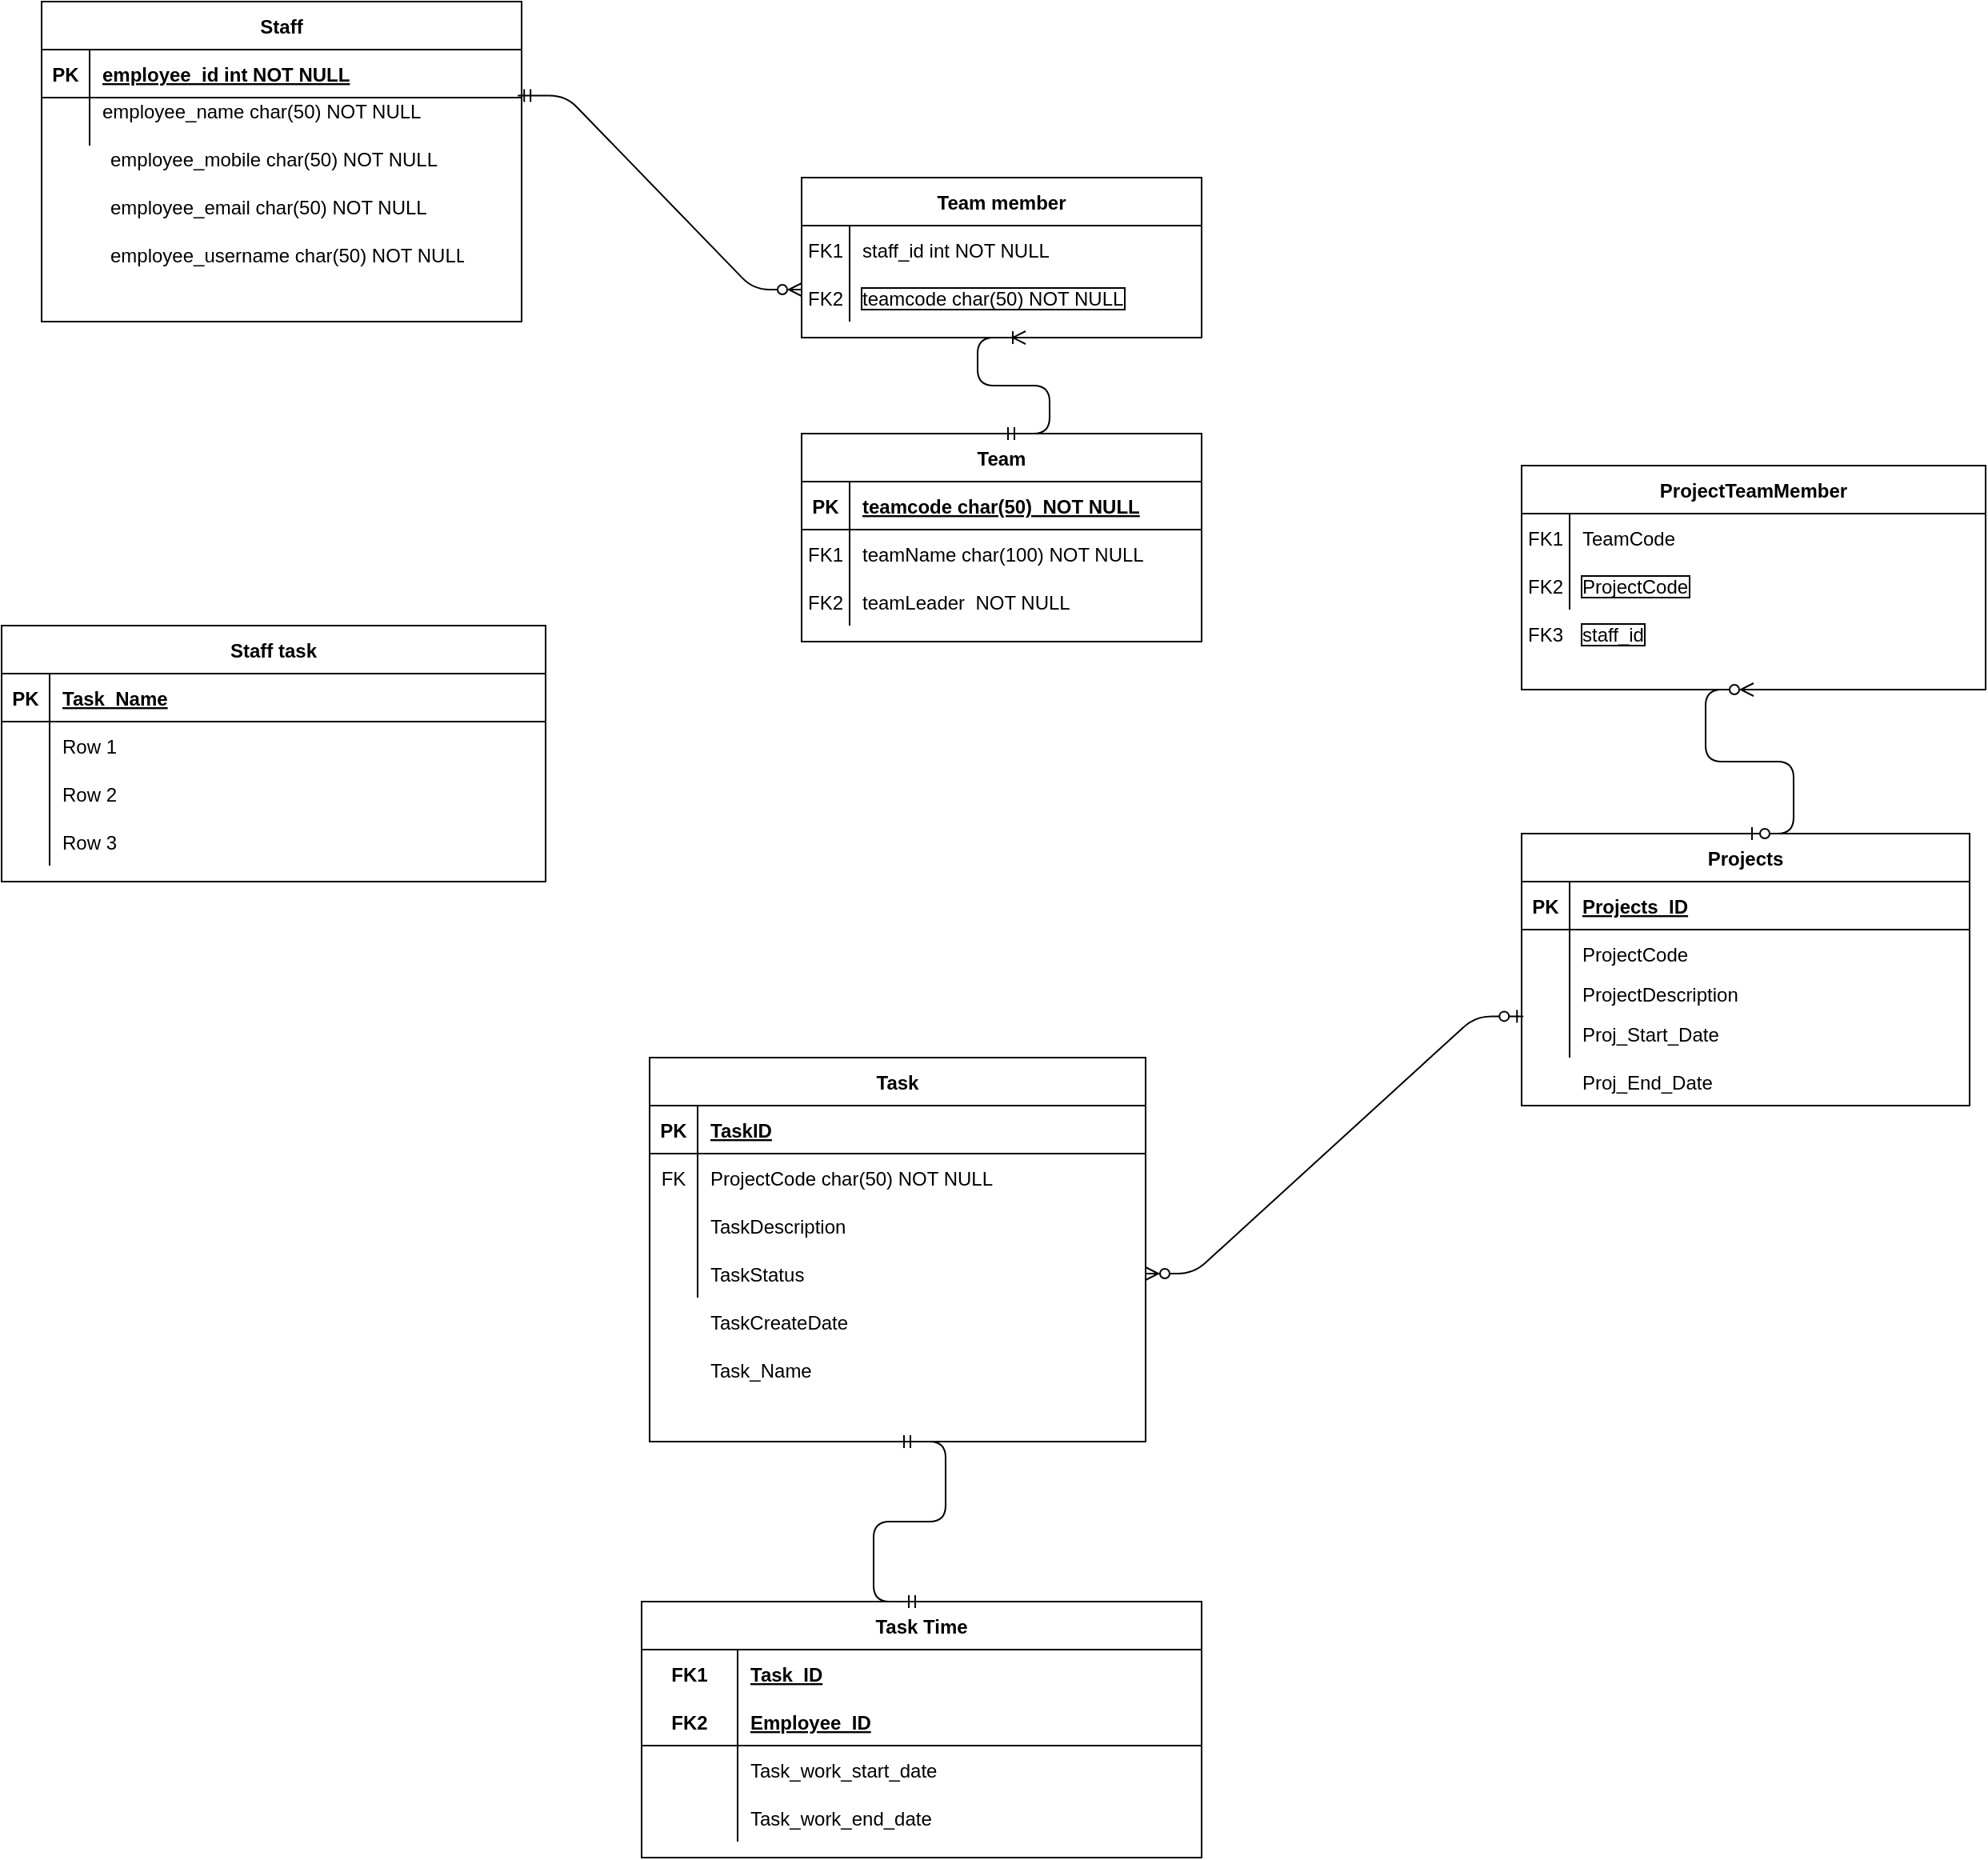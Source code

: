 <mxfile version="13.9.1" type="github">
  <diagram id="R2lEEEUBdFMjLlhIrx00" name="Page-1">
    <mxGraphModel dx="2076" dy="1160" grid="1" gridSize="10" guides="1" tooltips="1" connect="1" arrows="1" fold="1" page="1" pageScale="1" pageWidth="3300" pageHeight="4681" math="0" shadow="0" extFonts="Permanent Marker^https://fonts.googleapis.com/css?family=Permanent+Marker">
      <root>
        <mxCell id="0" />
        <mxCell id="1" parent="0" />
        <mxCell id="C-vyLk0tnHw3VtMMgP7b-2" value="Team member" style="shape=table;startSize=30;container=1;collapsible=1;childLayout=tableLayout;fixedRows=1;rowLines=0;fontStyle=1;align=center;resizeLast=1;" parent="1" vertex="1">
          <mxGeometry x="570" y="230" width="250" height="100" as="geometry" />
        </mxCell>
        <mxCell id="C-vyLk0tnHw3VtMMgP7b-6" value="" style="shape=partialRectangle;collapsible=0;dropTarget=0;pointerEvents=0;fillColor=none;points=[[0,0.5],[1,0.5]];portConstraint=eastwest;top=0;left=0;right=0;bottom=0;" parent="C-vyLk0tnHw3VtMMgP7b-2" vertex="1">
          <mxGeometry y="30" width="250" height="30" as="geometry" />
        </mxCell>
        <mxCell id="C-vyLk0tnHw3VtMMgP7b-7" value="FK1" style="shape=partialRectangle;overflow=hidden;connectable=0;fillColor=none;top=0;left=0;bottom=0;right=0;" parent="C-vyLk0tnHw3VtMMgP7b-6" vertex="1">
          <mxGeometry width="30" height="30" as="geometry" />
        </mxCell>
        <mxCell id="C-vyLk0tnHw3VtMMgP7b-8" value="staff_id int NOT NULL" style="shape=partialRectangle;overflow=hidden;connectable=0;fillColor=none;top=0;left=0;bottom=0;right=0;align=left;spacingLeft=6;" parent="C-vyLk0tnHw3VtMMgP7b-6" vertex="1">
          <mxGeometry x="30" width="220" height="30" as="geometry" />
        </mxCell>
        <mxCell id="C-vyLk0tnHw3VtMMgP7b-9" value="" style="shape=partialRectangle;collapsible=0;dropTarget=0;pointerEvents=0;fillColor=none;points=[[0,0.5],[1,0.5]];portConstraint=eastwest;top=0;left=0;right=0;bottom=0;" parent="C-vyLk0tnHw3VtMMgP7b-2" vertex="1">
          <mxGeometry y="60" width="250" height="30" as="geometry" />
        </mxCell>
        <mxCell id="C-vyLk0tnHw3VtMMgP7b-10" value="" style="shape=partialRectangle;overflow=hidden;connectable=0;fillColor=none;top=0;left=0;bottom=0;right=0;" parent="C-vyLk0tnHw3VtMMgP7b-9" vertex="1">
          <mxGeometry width="30" height="30" as="geometry" />
        </mxCell>
        <mxCell id="C-vyLk0tnHw3VtMMgP7b-11" value="teamcode char(50) NOT NULL" style="shape=partialRectangle;overflow=hidden;connectable=0;fillColor=none;top=0;left=0;bottom=0;right=0;align=left;spacingLeft=6;labelBorderColor=#000000;" parent="C-vyLk0tnHw3VtMMgP7b-9" vertex="1">
          <mxGeometry x="30" width="220" height="30" as="geometry" />
        </mxCell>
        <mxCell id="C-vyLk0tnHw3VtMMgP7b-13" value="Team" style="shape=table;startSize=30;container=1;collapsible=1;childLayout=tableLayout;fixedRows=1;rowLines=0;fontStyle=1;align=center;resizeLast=1;" parent="1" vertex="1">
          <mxGeometry x="570" y="390" width="250" height="130" as="geometry" />
        </mxCell>
        <mxCell id="C-vyLk0tnHw3VtMMgP7b-14" value="" style="shape=partialRectangle;collapsible=0;dropTarget=0;pointerEvents=0;fillColor=none;points=[[0,0.5],[1,0.5]];portConstraint=eastwest;top=0;left=0;right=0;bottom=1;" parent="C-vyLk0tnHw3VtMMgP7b-13" vertex="1">
          <mxGeometry y="30" width="250" height="30" as="geometry" />
        </mxCell>
        <mxCell id="C-vyLk0tnHw3VtMMgP7b-15" value="PK" style="shape=partialRectangle;overflow=hidden;connectable=0;fillColor=none;top=0;left=0;bottom=0;right=0;fontStyle=1;" parent="C-vyLk0tnHw3VtMMgP7b-14" vertex="1">
          <mxGeometry width="30" height="30" as="geometry" />
        </mxCell>
        <mxCell id="C-vyLk0tnHw3VtMMgP7b-16" value="teamcode char(50)  NOT NULL " style="shape=partialRectangle;overflow=hidden;connectable=0;fillColor=none;top=0;left=0;bottom=0;right=0;align=left;spacingLeft=6;fontStyle=5;" parent="C-vyLk0tnHw3VtMMgP7b-14" vertex="1">
          <mxGeometry x="30" width="220" height="30" as="geometry" />
        </mxCell>
        <mxCell id="C-vyLk0tnHw3VtMMgP7b-17" value="" style="shape=partialRectangle;collapsible=0;dropTarget=0;pointerEvents=0;fillColor=none;points=[[0,0.5],[1,0.5]];portConstraint=eastwest;top=0;left=0;right=0;bottom=0;" parent="C-vyLk0tnHw3VtMMgP7b-13" vertex="1">
          <mxGeometry y="60" width="250" height="30" as="geometry" />
        </mxCell>
        <mxCell id="C-vyLk0tnHw3VtMMgP7b-18" value="FK1" style="shape=partialRectangle;overflow=hidden;connectable=0;fillColor=none;top=0;left=0;bottom=0;right=0;" parent="C-vyLk0tnHw3VtMMgP7b-17" vertex="1">
          <mxGeometry width="30" height="30" as="geometry" />
        </mxCell>
        <mxCell id="C-vyLk0tnHw3VtMMgP7b-19" value="teamName char(100) NOT NULL" style="shape=partialRectangle;overflow=hidden;connectable=0;fillColor=none;top=0;left=0;bottom=0;right=0;align=left;spacingLeft=6;" parent="C-vyLk0tnHw3VtMMgP7b-17" vertex="1">
          <mxGeometry x="30" width="220" height="30" as="geometry" />
        </mxCell>
        <mxCell id="C-vyLk0tnHw3VtMMgP7b-20" value="" style="shape=partialRectangle;collapsible=0;dropTarget=0;pointerEvents=0;fillColor=none;points=[[0,0.5],[1,0.5]];portConstraint=eastwest;top=0;left=0;right=0;bottom=0;" parent="C-vyLk0tnHw3VtMMgP7b-13" vertex="1">
          <mxGeometry y="90" width="250" height="30" as="geometry" />
        </mxCell>
        <mxCell id="C-vyLk0tnHw3VtMMgP7b-21" value="" style="shape=partialRectangle;overflow=hidden;connectable=0;fillColor=none;top=0;left=0;bottom=0;right=0;" parent="C-vyLk0tnHw3VtMMgP7b-20" vertex="1">
          <mxGeometry width="30" height="30" as="geometry" />
        </mxCell>
        <mxCell id="C-vyLk0tnHw3VtMMgP7b-22" value="teamLeader  NOT NULL" style="shape=partialRectangle;overflow=hidden;connectable=0;fillColor=none;top=0;left=0;bottom=0;right=0;align=left;spacingLeft=6;" parent="C-vyLk0tnHw3VtMMgP7b-20" vertex="1">
          <mxGeometry x="30" width="220" height="30" as="geometry" />
        </mxCell>
        <mxCell id="C-vyLk0tnHw3VtMMgP7b-23" value="Staff" style="shape=table;startSize=30;container=1;collapsible=1;childLayout=tableLayout;fixedRows=1;rowLines=0;fontStyle=1;align=center;resizeLast=1;" parent="1" vertex="1">
          <mxGeometry x="95" y="120" width="300" height="200" as="geometry" />
        </mxCell>
        <mxCell id="C-vyLk0tnHw3VtMMgP7b-24" value="" style="shape=partialRectangle;collapsible=0;dropTarget=0;pointerEvents=0;fillColor=none;points=[[0,0.5],[1,0.5]];portConstraint=eastwest;top=0;left=0;right=0;bottom=1;" parent="C-vyLk0tnHw3VtMMgP7b-23" vertex="1">
          <mxGeometry y="30" width="300" height="30" as="geometry" />
        </mxCell>
        <mxCell id="C-vyLk0tnHw3VtMMgP7b-25" value="PK" style="shape=partialRectangle;overflow=hidden;connectable=0;fillColor=none;top=0;left=0;bottom=0;right=0;fontStyle=1;" parent="C-vyLk0tnHw3VtMMgP7b-24" vertex="1">
          <mxGeometry width="30" height="30" as="geometry" />
        </mxCell>
        <mxCell id="C-vyLk0tnHw3VtMMgP7b-26" value="employee_id int NOT NULL " style="shape=partialRectangle;overflow=hidden;connectable=0;fillColor=none;top=0;left=0;bottom=0;right=0;align=left;spacingLeft=6;fontStyle=5;" parent="C-vyLk0tnHw3VtMMgP7b-24" vertex="1">
          <mxGeometry x="30" width="270" height="30" as="geometry" />
        </mxCell>
        <mxCell id="C-vyLk0tnHw3VtMMgP7b-27" value="" style="shape=partialRectangle;collapsible=0;dropTarget=0;pointerEvents=0;fillColor=none;points=[[0,0.5],[1,0.5]];portConstraint=eastwest;top=0;left=0;right=0;bottom=0;" parent="C-vyLk0tnHw3VtMMgP7b-23" vertex="1">
          <mxGeometry y="60" width="300" height="30" as="geometry" />
        </mxCell>
        <mxCell id="C-vyLk0tnHw3VtMMgP7b-28" value="" style="shape=partialRectangle;overflow=hidden;connectable=0;fillColor=none;top=0;left=0;bottom=0;right=0;" parent="C-vyLk0tnHw3VtMMgP7b-27" vertex="1">
          <mxGeometry width="30" height="30" as="geometry" />
        </mxCell>
        <mxCell id="C-vyLk0tnHw3VtMMgP7b-29" value="employee_name char(50) NOT NULL&#xa;" style="shape=partialRectangle;overflow=hidden;connectable=0;fillColor=none;top=0;left=0;bottom=0;right=0;align=left;spacingLeft=6;" parent="C-vyLk0tnHw3VtMMgP7b-27" vertex="1">
          <mxGeometry x="30" width="270" height="30" as="geometry" />
        </mxCell>
        <mxCell id="kVvn0vJfCiAGfdaY_1Ys-1" value="employee_mobile char(50) NOT NULL&#xa;" style="shape=partialRectangle;overflow=hidden;connectable=0;fillColor=none;top=0;left=0;bottom=0;right=0;align=left;spacingLeft=6;" parent="1" vertex="1">
          <mxGeometry x="130" y="210" width="220" height="30" as="geometry" />
        </mxCell>
        <mxCell id="kVvn0vJfCiAGfdaY_1Ys-2" value="employee_email char(50) NOT NULL&#xa;" style="shape=partialRectangle;overflow=hidden;connectable=0;fillColor=none;top=0;left=0;bottom=0;right=0;align=left;spacingLeft=6;" parent="1" vertex="1">
          <mxGeometry x="130" y="240" width="220" height="30" as="geometry" />
        </mxCell>
        <mxCell id="kVvn0vJfCiAGfdaY_1Ys-3" value="employee_username char(50) NOT NULL&#xa;" style="shape=partialRectangle;overflow=hidden;connectable=0;fillColor=none;top=0;left=0;bottom=0;right=0;align=left;spacingLeft=6;" parent="1" vertex="1">
          <mxGeometry x="130" y="270" width="230" height="30" as="geometry" />
        </mxCell>
        <mxCell id="kVvn0vJfCiAGfdaY_1Ys-4" value="FK2" style="shape=partialRectangle;overflow=hidden;connectable=0;fillColor=none;top=0;left=0;bottom=0;right=0;" parent="1" vertex="1">
          <mxGeometry x="570" y="290" width="30" height="30" as="geometry" />
        </mxCell>
        <mxCell id="kVvn0vJfCiAGfdaY_1Ys-5" value="Task" style="shape=table;startSize=30;container=1;collapsible=1;childLayout=tableLayout;fixedRows=1;rowLines=0;fontStyle=1;align=center;resizeLast=1;" parent="1" vertex="1">
          <mxGeometry x="475" y="780" width="310" height="240" as="geometry" />
        </mxCell>
        <mxCell id="kVvn0vJfCiAGfdaY_1Ys-6" value="" style="shape=partialRectangle;collapsible=0;dropTarget=0;pointerEvents=0;fillColor=none;top=0;left=0;bottom=1;right=0;points=[[0,0.5],[1,0.5]];portConstraint=eastwest;" parent="kVvn0vJfCiAGfdaY_1Ys-5" vertex="1">
          <mxGeometry y="30" width="310" height="30" as="geometry" />
        </mxCell>
        <mxCell id="kVvn0vJfCiAGfdaY_1Ys-7" value="PK" style="shape=partialRectangle;connectable=0;fillColor=none;top=0;left=0;bottom=0;right=0;fontStyle=1;overflow=hidden;" parent="kVvn0vJfCiAGfdaY_1Ys-6" vertex="1">
          <mxGeometry width="30" height="30" as="geometry" />
        </mxCell>
        <mxCell id="kVvn0vJfCiAGfdaY_1Ys-8" value="TaskID" style="shape=partialRectangle;connectable=0;fillColor=none;top=0;left=0;bottom=0;right=0;align=left;spacingLeft=6;fontStyle=5;overflow=hidden;" parent="kVvn0vJfCiAGfdaY_1Ys-6" vertex="1">
          <mxGeometry x="30" width="280" height="30" as="geometry" />
        </mxCell>
        <mxCell id="kVvn0vJfCiAGfdaY_1Ys-9" value="" style="shape=partialRectangle;collapsible=0;dropTarget=0;pointerEvents=0;fillColor=none;top=0;left=0;bottom=0;right=0;points=[[0,0.5],[1,0.5]];portConstraint=eastwest;" parent="kVvn0vJfCiAGfdaY_1Ys-5" vertex="1">
          <mxGeometry y="60" width="310" height="30" as="geometry" />
        </mxCell>
        <mxCell id="kVvn0vJfCiAGfdaY_1Ys-10" value="" style="shape=partialRectangle;connectable=0;fillColor=none;top=0;left=0;bottom=0;right=0;editable=1;overflow=hidden;" parent="kVvn0vJfCiAGfdaY_1Ys-9" vertex="1">
          <mxGeometry width="30" height="30" as="geometry" />
        </mxCell>
        <mxCell id="kVvn0vJfCiAGfdaY_1Ys-11" value="ProjectCode char(50) NOT NULL " style="shape=partialRectangle;connectable=0;fillColor=none;top=0;left=0;bottom=0;right=0;align=left;spacingLeft=6;overflow=hidden;" parent="kVvn0vJfCiAGfdaY_1Ys-9" vertex="1">
          <mxGeometry x="30" width="280" height="30" as="geometry" />
        </mxCell>
        <mxCell id="kVvn0vJfCiAGfdaY_1Ys-12" value="" style="shape=partialRectangle;collapsible=0;dropTarget=0;pointerEvents=0;fillColor=none;top=0;left=0;bottom=0;right=0;points=[[0,0.5],[1,0.5]];portConstraint=eastwest;" parent="kVvn0vJfCiAGfdaY_1Ys-5" vertex="1">
          <mxGeometry y="90" width="310" height="30" as="geometry" />
        </mxCell>
        <mxCell id="kVvn0vJfCiAGfdaY_1Ys-13" value="" style="shape=partialRectangle;connectable=0;fillColor=none;top=0;left=0;bottom=0;right=0;editable=1;overflow=hidden;" parent="kVvn0vJfCiAGfdaY_1Ys-12" vertex="1">
          <mxGeometry width="30" height="30" as="geometry" />
        </mxCell>
        <mxCell id="kVvn0vJfCiAGfdaY_1Ys-14" value="TaskDescription" style="shape=partialRectangle;connectable=0;fillColor=none;top=0;left=0;bottom=0;right=0;align=left;spacingLeft=6;overflow=hidden;" parent="kVvn0vJfCiAGfdaY_1Ys-12" vertex="1">
          <mxGeometry x="30" width="280" height="30" as="geometry" />
        </mxCell>
        <mxCell id="kVvn0vJfCiAGfdaY_1Ys-15" value="" style="shape=partialRectangle;collapsible=0;dropTarget=0;pointerEvents=0;fillColor=none;top=0;left=0;bottom=0;right=0;points=[[0,0.5],[1,0.5]];portConstraint=eastwest;" parent="kVvn0vJfCiAGfdaY_1Ys-5" vertex="1">
          <mxGeometry y="120" width="310" height="30" as="geometry" />
        </mxCell>
        <mxCell id="kVvn0vJfCiAGfdaY_1Ys-16" value="" style="shape=partialRectangle;connectable=0;fillColor=none;top=0;left=0;bottom=0;right=0;editable=1;overflow=hidden;" parent="kVvn0vJfCiAGfdaY_1Ys-15" vertex="1">
          <mxGeometry width="30" height="30" as="geometry" />
        </mxCell>
        <mxCell id="kVvn0vJfCiAGfdaY_1Ys-17" value="TaskStatus" style="shape=partialRectangle;connectable=0;fillColor=none;top=0;left=0;bottom=0;right=0;align=left;spacingLeft=6;overflow=hidden;" parent="kVvn0vJfCiAGfdaY_1Ys-15" vertex="1">
          <mxGeometry x="30" width="280" height="30" as="geometry" />
        </mxCell>
        <mxCell id="kVvn0vJfCiAGfdaY_1Ys-18" value="FK" style="shape=partialRectangle;connectable=0;fillColor=none;top=0;left=0;bottom=0;right=0;fontStyle=0;overflow=hidden;" parent="1" vertex="1">
          <mxGeometry x="475" y="840" width="30" height="30" as="geometry" />
        </mxCell>
        <mxCell id="kVvn0vJfCiAGfdaY_1Ys-19" value="" style="shape=partialRectangle;collapsible=0;dropTarget=0;pointerEvents=0;fillColor=none;top=0;left=0;bottom=0;right=0;points=[[0,0.5],[1,0.5]];portConstraint=eastwest;" parent="1" vertex="1">
          <mxGeometry x="475" y="930" width="310" height="30" as="geometry" />
        </mxCell>
        <mxCell id="kVvn0vJfCiAGfdaY_1Ys-20" value="" style="shape=partialRectangle;connectable=0;fillColor=none;top=0;left=0;bottom=0;right=0;editable=1;overflow=hidden;" parent="kVvn0vJfCiAGfdaY_1Ys-19" vertex="1">
          <mxGeometry width="30" height="30" as="geometry" />
        </mxCell>
        <mxCell id="kVvn0vJfCiAGfdaY_1Ys-21" value="TaskCreateDate" style="shape=partialRectangle;connectable=0;fillColor=none;top=0;left=0;bottom=0;right=0;align=left;spacingLeft=6;overflow=hidden;" parent="kVvn0vJfCiAGfdaY_1Ys-19" vertex="1">
          <mxGeometry x="30" width="280" height="30" as="geometry" />
        </mxCell>
        <mxCell id="kVvn0vJfCiAGfdaY_1Ys-22" value="Task_Name" style="shape=partialRectangle;connectable=0;fillColor=none;top=0;left=0;bottom=0;right=0;align=left;spacingLeft=6;overflow=hidden;" parent="1" vertex="1">
          <mxGeometry x="505" y="960" width="280" height="30" as="geometry" />
        </mxCell>
        <mxCell id="kVvn0vJfCiAGfdaY_1Ys-23" value="FK2" style="shape=partialRectangle;overflow=hidden;connectable=0;fillColor=none;top=0;left=0;bottom=0;right=0;" parent="1" vertex="1">
          <mxGeometry x="570" y="480" width="30" height="30" as="geometry" />
        </mxCell>
        <mxCell id="kVvn0vJfCiAGfdaY_1Ys-24" value="Projects" style="shape=table;startSize=30;container=1;collapsible=1;childLayout=tableLayout;fixedRows=1;rowLines=0;fontStyle=1;align=center;resizeLast=1;" parent="1" vertex="1">
          <mxGeometry x="1020" y="640" width="280" height="170" as="geometry" />
        </mxCell>
        <mxCell id="kVvn0vJfCiAGfdaY_1Ys-25" value="" style="shape=partialRectangle;collapsible=0;dropTarget=0;pointerEvents=0;fillColor=none;top=0;left=0;bottom=1;right=0;points=[[0,0.5],[1,0.5]];portConstraint=eastwest;" parent="kVvn0vJfCiAGfdaY_1Ys-24" vertex="1">
          <mxGeometry y="30" width="280" height="30" as="geometry" />
        </mxCell>
        <mxCell id="kVvn0vJfCiAGfdaY_1Ys-26" value="PK" style="shape=partialRectangle;connectable=0;fillColor=none;top=0;left=0;bottom=0;right=0;fontStyle=1;overflow=hidden;" parent="kVvn0vJfCiAGfdaY_1Ys-25" vertex="1">
          <mxGeometry width="30" height="30" as="geometry" />
        </mxCell>
        <mxCell id="kVvn0vJfCiAGfdaY_1Ys-27" value="Projects_ID" style="shape=partialRectangle;connectable=0;fillColor=none;top=0;left=0;bottom=0;right=0;align=left;spacingLeft=6;fontStyle=5;overflow=hidden;" parent="kVvn0vJfCiAGfdaY_1Ys-25" vertex="1">
          <mxGeometry x="30" width="250" height="30" as="geometry" />
        </mxCell>
        <mxCell id="kVvn0vJfCiAGfdaY_1Ys-28" value="" style="shape=partialRectangle;collapsible=0;dropTarget=0;pointerEvents=0;fillColor=none;top=0;left=0;bottom=0;right=0;points=[[0,0.5],[1,0.5]];portConstraint=eastwest;" parent="kVvn0vJfCiAGfdaY_1Ys-24" vertex="1">
          <mxGeometry y="60" width="280" height="30" as="geometry" />
        </mxCell>
        <mxCell id="kVvn0vJfCiAGfdaY_1Ys-29" value="" style="shape=partialRectangle;connectable=0;fillColor=none;top=0;left=0;bottom=0;right=0;editable=1;overflow=hidden;" parent="kVvn0vJfCiAGfdaY_1Ys-28" vertex="1">
          <mxGeometry width="30" height="30" as="geometry" />
        </mxCell>
        <mxCell id="kVvn0vJfCiAGfdaY_1Ys-30" value="ProjectCode" style="shape=partialRectangle;connectable=0;fillColor=none;top=0;left=0;bottom=0;right=0;align=left;spacingLeft=6;overflow=hidden;" parent="kVvn0vJfCiAGfdaY_1Ys-28" vertex="1">
          <mxGeometry x="30" width="250" height="30" as="geometry" />
        </mxCell>
        <mxCell id="kVvn0vJfCiAGfdaY_1Ys-31" value="" style="shape=partialRectangle;collapsible=0;dropTarget=0;pointerEvents=0;fillColor=none;top=0;left=0;bottom=0;right=0;points=[[0,0.5],[1,0.5]];portConstraint=eastwest;" parent="kVvn0vJfCiAGfdaY_1Ys-24" vertex="1">
          <mxGeometry y="90" width="280" height="20" as="geometry" />
        </mxCell>
        <mxCell id="kVvn0vJfCiAGfdaY_1Ys-32" value="" style="shape=partialRectangle;connectable=0;fillColor=none;top=0;left=0;bottom=0;right=0;editable=1;overflow=hidden;" parent="kVvn0vJfCiAGfdaY_1Ys-31" vertex="1">
          <mxGeometry width="30" height="20" as="geometry" />
        </mxCell>
        <mxCell id="kVvn0vJfCiAGfdaY_1Ys-33" value="ProjectDescription" style="shape=partialRectangle;connectable=0;fillColor=none;top=0;left=0;bottom=0;right=0;align=left;spacingLeft=6;overflow=hidden;" parent="kVvn0vJfCiAGfdaY_1Ys-31" vertex="1">
          <mxGeometry x="30" width="250" height="20" as="geometry" />
        </mxCell>
        <mxCell id="kVvn0vJfCiAGfdaY_1Ys-34" value="" style="shape=partialRectangle;collapsible=0;dropTarget=0;pointerEvents=0;fillColor=none;top=0;left=0;bottom=0;right=0;points=[[0,0.5],[1,0.5]];portConstraint=eastwest;" parent="kVvn0vJfCiAGfdaY_1Ys-24" vertex="1">
          <mxGeometry y="110" width="280" height="30" as="geometry" />
        </mxCell>
        <mxCell id="kVvn0vJfCiAGfdaY_1Ys-35" value="" style="shape=partialRectangle;connectable=0;fillColor=none;top=0;left=0;bottom=0;right=0;editable=1;overflow=hidden;" parent="kVvn0vJfCiAGfdaY_1Ys-34" vertex="1">
          <mxGeometry width="30" height="30" as="geometry" />
        </mxCell>
        <mxCell id="kVvn0vJfCiAGfdaY_1Ys-36" value="Proj_Start_Date" style="shape=partialRectangle;connectable=0;fillColor=none;top=0;left=0;bottom=0;right=0;align=left;spacingLeft=6;overflow=hidden;" parent="kVvn0vJfCiAGfdaY_1Ys-34" vertex="1">
          <mxGeometry x="30" width="250" height="30" as="geometry" />
        </mxCell>
        <mxCell id="kVvn0vJfCiAGfdaY_1Ys-37" value="Proj_End_Date" style="shape=partialRectangle;connectable=0;fillColor=none;top=0;left=0;bottom=0;right=0;align=left;spacingLeft=6;overflow=hidden;" parent="1" vertex="1">
          <mxGeometry x="1050" y="780" width="250" height="30" as="geometry" />
        </mxCell>
        <mxCell id="kVvn0vJfCiAGfdaY_1Ys-51" value="Task Time" style="shape=table;startSize=30;container=1;collapsible=1;childLayout=tableLayout;fixedRows=1;rowLines=0;fontStyle=1;align=center;resizeLast=1;" parent="1" vertex="1">
          <mxGeometry x="470" y="1120" width="350" height="160" as="geometry" />
        </mxCell>
        <mxCell id="kVvn0vJfCiAGfdaY_1Ys-52" value="" style="shape=partialRectangle;collapsible=0;dropTarget=0;pointerEvents=0;fillColor=none;top=0;left=0;bottom=0;right=0;points=[[0,0.5],[1,0.5]];portConstraint=eastwest;" parent="kVvn0vJfCiAGfdaY_1Ys-51" vertex="1">
          <mxGeometry y="30" width="350" height="30" as="geometry" />
        </mxCell>
        <mxCell id="kVvn0vJfCiAGfdaY_1Ys-53" value="FK1" style="shape=partialRectangle;connectable=0;fillColor=none;top=0;left=0;bottom=0;right=0;fontStyle=1;overflow=hidden;" parent="kVvn0vJfCiAGfdaY_1Ys-52" vertex="1">
          <mxGeometry width="60" height="30" as="geometry" />
        </mxCell>
        <mxCell id="kVvn0vJfCiAGfdaY_1Ys-54" value="Task_ID" style="shape=partialRectangle;connectable=0;fillColor=none;top=0;left=0;bottom=0;right=0;align=left;spacingLeft=6;fontStyle=5;overflow=hidden;" parent="kVvn0vJfCiAGfdaY_1Ys-52" vertex="1">
          <mxGeometry x="60" width="290" height="30" as="geometry" />
        </mxCell>
        <mxCell id="kVvn0vJfCiAGfdaY_1Ys-55" value="" style="shape=partialRectangle;collapsible=0;dropTarget=0;pointerEvents=0;fillColor=none;top=0;left=0;bottom=1;right=0;points=[[0,0.5],[1,0.5]];portConstraint=eastwest;" parent="kVvn0vJfCiAGfdaY_1Ys-51" vertex="1">
          <mxGeometry y="60" width="350" height="30" as="geometry" />
        </mxCell>
        <mxCell id="kVvn0vJfCiAGfdaY_1Ys-56" value="FK2" style="shape=partialRectangle;connectable=0;fillColor=none;top=0;left=0;bottom=0;right=0;fontStyle=1;overflow=hidden;" parent="kVvn0vJfCiAGfdaY_1Ys-55" vertex="1">
          <mxGeometry width="60" height="30" as="geometry" />
        </mxCell>
        <mxCell id="kVvn0vJfCiAGfdaY_1Ys-57" value="Employee_ID" style="shape=partialRectangle;connectable=0;fillColor=none;top=0;left=0;bottom=0;right=0;align=left;spacingLeft=6;fontStyle=5;overflow=hidden;" parent="kVvn0vJfCiAGfdaY_1Ys-55" vertex="1">
          <mxGeometry x="60" width="290" height="30" as="geometry" />
        </mxCell>
        <mxCell id="kVvn0vJfCiAGfdaY_1Ys-58" value="" style="shape=partialRectangle;collapsible=0;dropTarget=0;pointerEvents=0;fillColor=none;top=0;left=0;bottom=0;right=0;points=[[0,0.5],[1,0.5]];portConstraint=eastwest;" parent="kVvn0vJfCiAGfdaY_1Ys-51" vertex="1">
          <mxGeometry y="90" width="350" height="30" as="geometry" />
        </mxCell>
        <mxCell id="kVvn0vJfCiAGfdaY_1Ys-59" value="" style="shape=partialRectangle;connectable=0;fillColor=none;top=0;left=0;bottom=0;right=0;editable=1;overflow=hidden;" parent="kVvn0vJfCiAGfdaY_1Ys-58" vertex="1">
          <mxGeometry width="60" height="30" as="geometry" />
        </mxCell>
        <mxCell id="kVvn0vJfCiAGfdaY_1Ys-60" value="Task_work_start_date" style="shape=partialRectangle;connectable=0;fillColor=none;top=0;left=0;bottom=0;right=0;align=left;spacingLeft=6;overflow=hidden;" parent="kVvn0vJfCiAGfdaY_1Ys-58" vertex="1">
          <mxGeometry x="60" width="290" height="30" as="geometry" />
        </mxCell>
        <mxCell id="kVvn0vJfCiAGfdaY_1Ys-61" value="" style="shape=partialRectangle;collapsible=0;dropTarget=0;pointerEvents=0;fillColor=none;top=0;left=0;bottom=0;right=0;points=[[0,0.5],[1,0.5]];portConstraint=eastwest;" parent="kVvn0vJfCiAGfdaY_1Ys-51" vertex="1">
          <mxGeometry y="120" width="350" height="30" as="geometry" />
        </mxCell>
        <mxCell id="kVvn0vJfCiAGfdaY_1Ys-62" value="" style="shape=partialRectangle;connectable=0;fillColor=none;top=0;left=0;bottom=0;right=0;editable=1;overflow=hidden;" parent="kVvn0vJfCiAGfdaY_1Ys-61" vertex="1">
          <mxGeometry width="60" height="30" as="geometry" />
        </mxCell>
        <mxCell id="kVvn0vJfCiAGfdaY_1Ys-63" value="Task_work_end_date" style="shape=partialRectangle;connectable=0;fillColor=none;top=0;left=0;bottom=0;right=0;align=left;spacingLeft=6;overflow=hidden;" parent="kVvn0vJfCiAGfdaY_1Ys-61" vertex="1">
          <mxGeometry x="60" width="290" height="30" as="geometry" />
        </mxCell>
        <mxCell id="kVvn0vJfCiAGfdaY_1Ys-69" value="ProjectTeamMember" style="shape=table;startSize=30;container=1;collapsible=1;childLayout=tableLayout;fixedRows=1;rowLines=0;fontStyle=1;align=center;resizeLast=1;" parent="1" vertex="1">
          <mxGeometry x="1020" y="410" width="290" height="140" as="geometry" />
        </mxCell>
        <mxCell id="kVvn0vJfCiAGfdaY_1Ys-70" value="" style="shape=partialRectangle;collapsible=0;dropTarget=0;pointerEvents=0;fillColor=none;points=[[0,0.5],[1,0.5]];portConstraint=eastwest;top=0;left=0;right=0;bottom=0;" parent="kVvn0vJfCiAGfdaY_1Ys-69" vertex="1">
          <mxGeometry y="30" width="290" height="30" as="geometry" />
        </mxCell>
        <mxCell id="kVvn0vJfCiAGfdaY_1Ys-71" value="FK1" style="shape=partialRectangle;overflow=hidden;connectable=0;fillColor=none;top=0;left=0;bottom=0;right=0;" parent="kVvn0vJfCiAGfdaY_1Ys-70" vertex="1">
          <mxGeometry width="30" height="30" as="geometry" />
        </mxCell>
        <mxCell id="kVvn0vJfCiAGfdaY_1Ys-72" value="TeamCode" style="shape=partialRectangle;overflow=hidden;connectable=0;fillColor=none;top=0;left=0;bottom=0;right=0;align=left;spacingLeft=6;" parent="kVvn0vJfCiAGfdaY_1Ys-70" vertex="1">
          <mxGeometry x="30" width="260" height="30" as="geometry" />
        </mxCell>
        <mxCell id="kVvn0vJfCiAGfdaY_1Ys-73" value="" style="shape=partialRectangle;collapsible=0;dropTarget=0;pointerEvents=0;fillColor=none;points=[[0,0.5],[1,0.5]];portConstraint=eastwest;top=0;left=0;right=0;bottom=0;" parent="kVvn0vJfCiAGfdaY_1Ys-69" vertex="1">
          <mxGeometry y="60" width="290" height="30" as="geometry" />
        </mxCell>
        <mxCell id="kVvn0vJfCiAGfdaY_1Ys-74" value="" style="shape=partialRectangle;overflow=hidden;connectable=0;fillColor=none;top=0;left=0;bottom=0;right=0;" parent="kVvn0vJfCiAGfdaY_1Ys-73" vertex="1">
          <mxGeometry width="30" height="30" as="geometry" />
        </mxCell>
        <mxCell id="kVvn0vJfCiAGfdaY_1Ys-75" value="ProjectCode" style="shape=partialRectangle;overflow=hidden;connectable=0;fillColor=none;top=0;left=0;bottom=0;right=0;align=left;spacingLeft=6;labelBorderColor=#000000;" parent="kVvn0vJfCiAGfdaY_1Ys-73" vertex="1">
          <mxGeometry x="30" width="260" height="30" as="geometry" />
        </mxCell>
        <mxCell id="kVvn0vJfCiAGfdaY_1Ys-76" value="FK2" style="shape=partialRectangle;overflow=hidden;connectable=0;fillColor=none;top=0;left=0;bottom=0;right=0;" parent="1" vertex="1">
          <mxGeometry x="1020" y="470" width="30" height="30" as="geometry" />
        </mxCell>
        <mxCell id="kVvn0vJfCiAGfdaY_1Ys-77" value="FK3" style="shape=partialRectangle;overflow=hidden;connectable=0;fillColor=none;top=0;left=0;bottom=0;right=0;" parent="1" vertex="1">
          <mxGeometry x="1020" y="500" width="30" height="30" as="geometry" />
        </mxCell>
        <mxCell id="kVvn0vJfCiAGfdaY_1Ys-85" value="staff_id" style="shape=partialRectangle;overflow=hidden;connectable=0;fillColor=none;top=0;left=0;bottom=0;right=0;align=left;spacingLeft=6;labelBorderColor=#000000;" parent="1" vertex="1">
          <mxGeometry x="1050" y="500" width="260" height="30" as="geometry" />
        </mxCell>
        <mxCell id="71pAJ0Ja4peSjKxdVX1O-2" value="" style="edgeStyle=entityRelationEdgeStyle;fontSize=12;html=1;endArrow=ERzeroToMany;startArrow=ERzeroToOne;exitX=0.004;exitY=0.14;exitDx=0;exitDy=0;exitPerimeter=0;entryX=1;entryY=0.5;entryDx=0;entryDy=0;" parent="1" source="kVvn0vJfCiAGfdaY_1Ys-34" target="kVvn0vJfCiAGfdaY_1Ys-15" edge="1">
          <mxGeometry width="100" height="100" relative="1" as="geometry">
            <mxPoint x="480" y="690" as="sourcePoint" />
            <mxPoint x="460" y="630" as="targetPoint" />
          </mxGeometry>
        </mxCell>
        <mxCell id="71pAJ0Ja4peSjKxdVX1O-3" value="" style="edgeStyle=entityRelationEdgeStyle;fontSize=12;html=1;endArrow=ERmandOne;startArrow=ERmandOne;entryX=0.5;entryY=1;entryDx=0;entryDy=0;exitX=0.5;exitY=0;exitDx=0;exitDy=0;" parent="1" source="kVvn0vJfCiAGfdaY_1Ys-51" target="kVvn0vJfCiAGfdaY_1Ys-5" edge="1">
          <mxGeometry width="100" height="100" relative="1" as="geometry">
            <mxPoint x="1435" y="1030" as="sourcePoint" />
            <mxPoint x="675" y="1040" as="targetPoint" />
          </mxGeometry>
        </mxCell>
        <mxCell id="71pAJ0Ja4peSjKxdVX1O-4" value="" style="edgeStyle=entityRelationEdgeStyle;fontSize=12;html=1;endArrow=ERoneToMany;startArrow=ERmandOne;exitX=0.5;exitY=0;exitDx=0;exitDy=0;" parent="1" source="C-vyLk0tnHw3VtMMgP7b-13" edge="1">
          <mxGeometry width="100" height="100" relative="1" as="geometry">
            <mxPoint x="710" y="450" as="sourcePoint" />
            <mxPoint x="710" y="330" as="targetPoint" />
          </mxGeometry>
        </mxCell>
        <mxCell id="EEcdHnF5ZDCdWcbeNRBX-1" value="" style="edgeStyle=entityRelationEdgeStyle;fontSize=12;html=1;endArrow=ERzeroToMany;startArrow=ERzeroToOne;exitX=0.5;exitY=0;exitDx=0;exitDy=0;entryX=0.5;entryY=1;entryDx=0;entryDy=0;" edge="1" parent="1" source="kVvn0vJfCiAGfdaY_1Ys-24" target="kVvn0vJfCiAGfdaY_1Ys-69">
          <mxGeometry width="100" height="100" relative="1" as="geometry">
            <mxPoint x="1450" y="770" as="sourcePoint" />
            <mxPoint x="1540" y="500" as="targetPoint" />
          </mxGeometry>
        </mxCell>
        <mxCell id="EEcdHnF5ZDCdWcbeNRBX-2" value="Staff task" style="shape=table;startSize=30;container=1;collapsible=1;childLayout=tableLayout;fixedRows=1;rowLines=0;fontStyle=1;align=center;resizeLast=1;" vertex="1" parent="1">
          <mxGeometry x="70" y="510" width="340" height="160" as="geometry" />
        </mxCell>
        <mxCell id="EEcdHnF5ZDCdWcbeNRBX-3" value="" style="shape=partialRectangle;collapsible=0;dropTarget=0;pointerEvents=0;fillColor=none;top=0;left=0;bottom=1;right=0;points=[[0,0.5],[1,0.5]];portConstraint=eastwest;" vertex="1" parent="EEcdHnF5ZDCdWcbeNRBX-2">
          <mxGeometry y="30" width="340" height="30" as="geometry" />
        </mxCell>
        <mxCell id="EEcdHnF5ZDCdWcbeNRBX-4" value="PK" style="shape=partialRectangle;connectable=0;fillColor=none;top=0;left=0;bottom=0;right=0;fontStyle=1;overflow=hidden;" vertex="1" parent="EEcdHnF5ZDCdWcbeNRBX-3">
          <mxGeometry width="30" height="30" as="geometry" />
        </mxCell>
        <mxCell id="EEcdHnF5ZDCdWcbeNRBX-5" value="Task_Name" style="shape=partialRectangle;connectable=0;fillColor=none;top=0;left=0;bottom=0;right=0;align=left;spacingLeft=6;fontStyle=5;overflow=hidden;" vertex="1" parent="EEcdHnF5ZDCdWcbeNRBX-3">
          <mxGeometry x="30" width="310" height="30" as="geometry" />
        </mxCell>
        <mxCell id="EEcdHnF5ZDCdWcbeNRBX-6" value="" style="shape=partialRectangle;collapsible=0;dropTarget=0;pointerEvents=0;fillColor=none;top=0;left=0;bottom=0;right=0;points=[[0,0.5],[1,0.5]];portConstraint=eastwest;" vertex="1" parent="EEcdHnF5ZDCdWcbeNRBX-2">
          <mxGeometry y="60" width="340" height="30" as="geometry" />
        </mxCell>
        <mxCell id="EEcdHnF5ZDCdWcbeNRBX-7" value="" style="shape=partialRectangle;connectable=0;fillColor=none;top=0;left=0;bottom=0;right=0;editable=1;overflow=hidden;" vertex="1" parent="EEcdHnF5ZDCdWcbeNRBX-6">
          <mxGeometry width="30" height="30" as="geometry" />
        </mxCell>
        <mxCell id="EEcdHnF5ZDCdWcbeNRBX-8" value="Row 1" style="shape=partialRectangle;connectable=0;fillColor=none;top=0;left=0;bottom=0;right=0;align=left;spacingLeft=6;overflow=hidden;" vertex="1" parent="EEcdHnF5ZDCdWcbeNRBX-6">
          <mxGeometry x="30" width="310" height="30" as="geometry" />
        </mxCell>
        <mxCell id="EEcdHnF5ZDCdWcbeNRBX-9" value="" style="shape=partialRectangle;collapsible=0;dropTarget=0;pointerEvents=0;fillColor=none;top=0;left=0;bottom=0;right=0;points=[[0,0.5],[1,0.5]];portConstraint=eastwest;" vertex="1" parent="EEcdHnF5ZDCdWcbeNRBX-2">
          <mxGeometry y="90" width="340" height="30" as="geometry" />
        </mxCell>
        <mxCell id="EEcdHnF5ZDCdWcbeNRBX-10" value="" style="shape=partialRectangle;connectable=0;fillColor=none;top=0;left=0;bottom=0;right=0;editable=1;overflow=hidden;" vertex="1" parent="EEcdHnF5ZDCdWcbeNRBX-9">
          <mxGeometry width="30" height="30" as="geometry" />
        </mxCell>
        <mxCell id="EEcdHnF5ZDCdWcbeNRBX-11" value="Row 2" style="shape=partialRectangle;connectable=0;fillColor=none;top=0;left=0;bottom=0;right=0;align=left;spacingLeft=6;overflow=hidden;" vertex="1" parent="EEcdHnF5ZDCdWcbeNRBX-9">
          <mxGeometry x="30" width="310" height="30" as="geometry" />
        </mxCell>
        <mxCell id="EEcdHnF5ZDCdWcbeNRBX-12" value="" style="shape=partialRectangle;collapsible=0;dropTarget=0;pointerEvents=0;fillColor=none;top=0;left=0;bottom=0;right=0;points=[[0,0.5],[1,0.5]];portConstraint=eastwest;" vertex="1" parent="EEcdHnF5ZDCdWcbeNRBX-2">
          <mxGeometry y="120" width="340" height="30" as="geometry" />
        </mxCell>
        <mxCell id="EEcdHnF5ZDCdWcbeNRBX-13" value="" style="shape=partialRectangle;connectable=0;fillColor=none;top=0;left=0;bottom=0;right=0;editable=1;overflow=hidden;" vertex="1" parent="EEcdHnF5ZDCdWcbeNRBX-12">
          <mxGeometry width="30" height="30" as="geometry" />
        </mxCell>
        <mxCell id="EEcdHnF5ZDCdWcbeNRBX-14" value="Row 3" style="shape=partialRectangle;connectable=0;fillColor=none;top=0;left=0;bottom=0;right=0;align=left;spacingLeft=6;overflow=hidden;" vertex="1" parent="EEcdHnF5ZDCdWcbeNRBX-12">
          <mxGeometry x="30" width="310" height="30" as="geometry" />
        </mxCell>
        <mxCell id="EEcdHnF5ZDCdWcbeNRBX-15" value="" style="edgeStyle=entityRelationEdgeStyle;fontSize=12;html=1;endArrow=ERzeroToMany;startArrow=ERmandOne;exitX=0.992;exitY=-0.04;exitDx=0;exitDy=0;exitPerimeter=0;" edge="1" parent="1" source="C-vyLk0tnHw3VtMMgP7b-27">
          <mxGeometry width="100" height="100" relative="1" as="geometry">
            <mxPoint x="270" y="180" as="sourcePoint" />
            <mxPoint x="570" y="300" as="targetPoint" />
          </mxGeometry>
        </mxCell>
      </root>
    </mxGraphModel>
  </diagram>
</mxfile>

